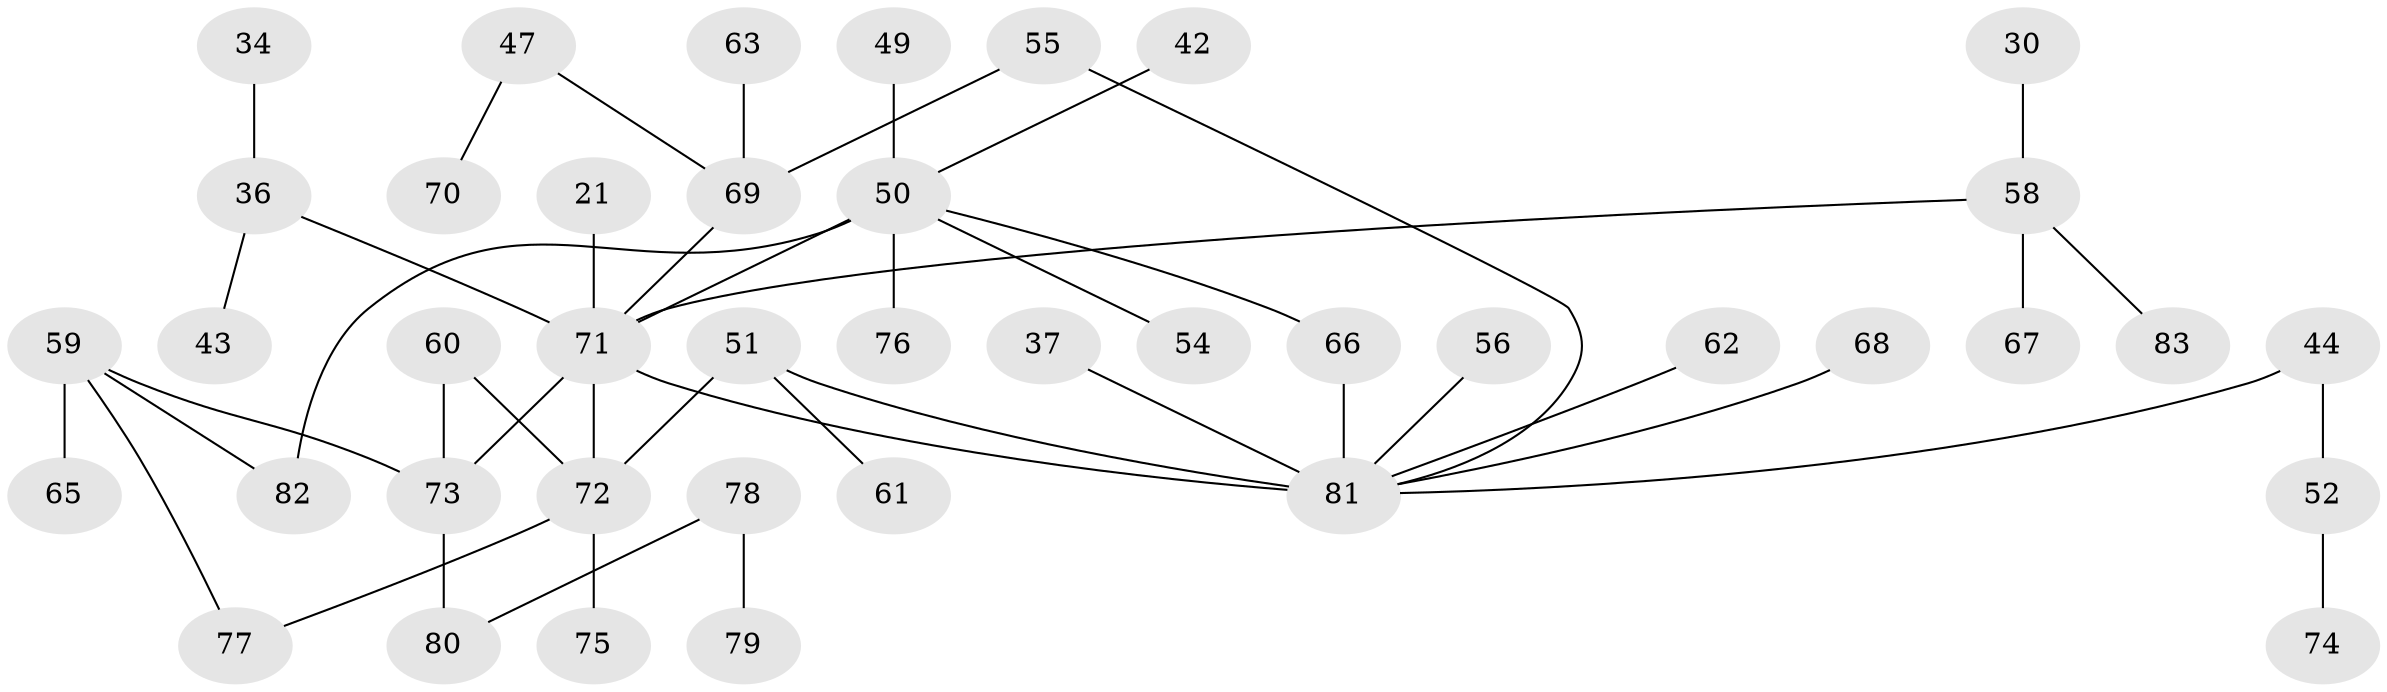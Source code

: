 // original degree distribution, {3: 0.1566265060240964, 6: 0.03614457831325301, 2: 0.27710843373493976, 5: 0.04819277108433735, 1: 0.39759036144578314, 4: 0.08433734939759036}
// Generated by graph-tools (version 1.1) at 2025/41/03/09/25 04:41:20]
// undirected, 41 vertices, 46 edges
graph export_dot {
graph [start="1"]
  node [color=gray90,style=filled];
  21;
  30;
  34;
  36 [super="+33"];
  37;
  42;
  43;
  44;
  47;
  49 [super="+11"];
  50 [super="+27+14+6"];
  51 [super="+9"];
  52;
  54;
  55;
  56;
  58 [super="+15+8+19+28"];
  59 [super="+35"];
  60;
  61;
  62;
  63;
  65;
  66;
  67;
  68;
  69 [super="+46"];
  70;
  71 [super="+4+3"];
  72 [super="+48"];
  73 [super="+12"];
  74;
  75;
  76;
  77;
  78;
  79;
  80 [super="+25+31+57"];
  81 [super="+24+53+64"];
  82;
  83;
  21 -- 71;
  30 -- 58;
  34 -- 36;
  36 -- 43;
  36 -- 71;
  37 -- 81;
  42 -- 50;
  44 -- 52;
  44 -- 81;
  47 -- 70;
  47 -- 69;
  49 -- 50;
  50 -- 82;
  50 -- 66;
  50 -- 76;
  50 -- 71 [weight=2];
  50 -- 54;
  51 -- 61;
  51 -- 72 [weight=2];
  51 -- 81 [weight=2];
  52 -- 74;
  55 -- 81;
  55 -- 69;
  56 -- 81;
  58 -- 67;
  58 -- 83;
  58 -- 71;
  59 -- 82;
  59 -- 77;
  59 -- 73;
  59 -- 65;
  60 -- 73;
  60 -- 72;
  62 -- 81;
  63 -- 69;
  66 -- 81;
  68 -- 81;
  69 -- 71;
  71 -- 73;
  71 -- 81 [weight=2];
  71 -- 72;
  72 -- 75;
  72 -- 77;
  73 -- 80;
  78 -- 79;
  78 -- 80;
}
